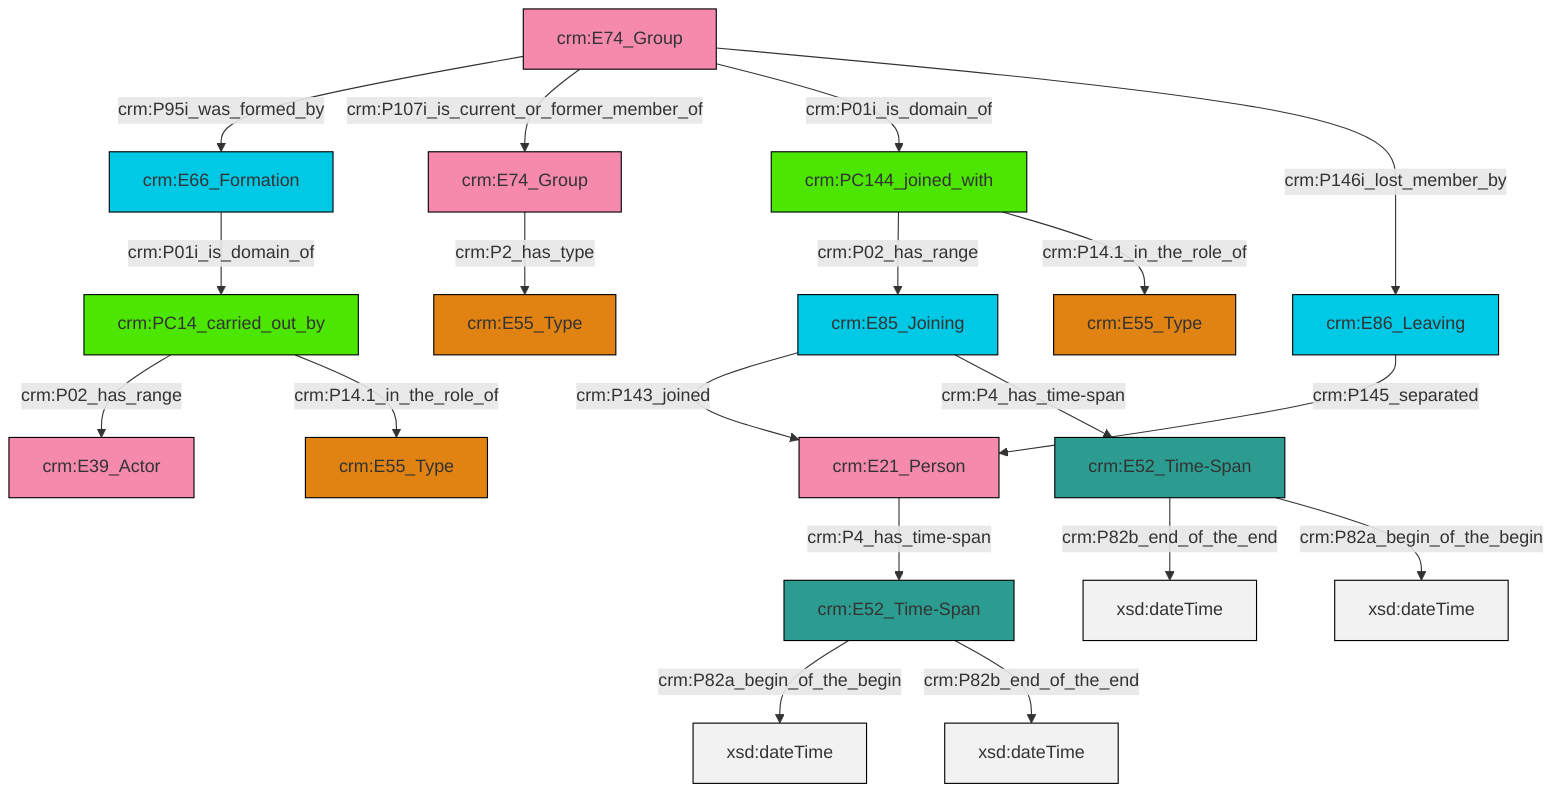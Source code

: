 graph TD
classDef Literal fill:#f2f2f2,stroke:#000000;
classDef CRM_Entity fill:#FFFFFF,stroke:#000000;
classDef Temporal_Entity fill:#00C9E6, stroke:#000000;
classDef Type fill:#E18312, stroke:#000000;
classDef Time-Span fill:#2C9C91, stroke:#000000;
classDef Appellation fill:#FFEB7F, stroke:#000000;
classDef Place fill:#008836, stroke:#000000;
classDef Persistent_Item fill:#B266B2, stroke:#000000;
classDef Conceptual_Object fill:#FFD700, stroke:#000000;
classDef Physical_Thing fill:#D2B48C, stroke:#000000;
classDef Actor fill:#f58aad, stroke:#000000;
classDef PC_Classes fill:#4ce600, stroke:#000000;
classDef Multi fill:#cccccc,stroke:#000000;

4["crm:E21_Person"]:::Actor -->|crm:P4_has_time-span| 5["crm:E52_Time-Span"]:::Time-Span
8["crm:E66_Formation"]:::Temporal_Entity -->|crm:P01i_is_domain_of| 9["crm:PC14_carried_out_by"]:::PC_Classes
10["crm:E85_Joining"]:::Temporal_Entity -->|crm:P143_joined| 4["crm:E21_Person"]:::Actor
15["crm:E86_Leaving"]:::Temporal_Entity -->|crm:P145_separated| 4["crm:E21_Person"]:::Actor
16["crm:E74_Group"]:::Actor -->|crm:P95i_was_formed_by| 8["crm:E66_Formation"]:::Temporal_Entity
17["crm:PC144_joined_with"]:::PC_Classes -->|crm:P02_has_range| 10["crm:E85_Joining"]:::Temporal_Entity
16["crm:E74_Group"]:::Actor -->|crm:P107i_is_current_or_former_member_of| 2["crm:E74_Group"]:::Actor
18["crm:E52_Time-Span"]:::Time-Span -->|crm:P82b_end_of_the_end| 19[xsd:dateTime]:::Literal
9["crm:PC14_carried_out_by"]:::PC_Classes -->|crm:P02_has_range| 6["crm:E39_Actor"]:::Actor
16["crm:E74_Group"]:::Actor -->|crm:P01i_is_domain_of| 17["crm:PC144_joined_with"]:::PC_Classes
10["crm:E85_Joining"]:::Temporal_Entity -->|crm:P4_has_time-span| 18["crm:E52_Time-Span"]:::Time-Span
2["crm:E74_Group"]:::Actor -->|crm:P2_has_type| 20["crm:E55_Type"]:::Type
16["crm:E74_Group"]:::Actor -->|crm:P146i_lost_member_by| 15["crm:E86_Leaving"]:::Temporal_Entity
18["crm:E52_Time-Span"]:::Time-Span -->|crm:P82a_begin_of_the_begin| 22[xsd:dateTime]:::Literal
5["crm:E52_Time-Span"]:::Time-Span -->|crm:P82a_begin_of_the_begin| 23[xsd:dateTime]:::Literal
5["crm:E52_Time-Span"]:::Time-Span -->|crm:P82b_end_of_the_end| 26[xsd:dateTime]:::Literal
9["crm:PC14_carried_out_by"]:::PC_Classes -->|crm:P14.1_in_the_role_of| 0["crm:E55_Type"]:::Type
17["crm:PC144_joined_with"]:::PC_Classes -->|crm:P14.1_in_the_role_of| 24["crm:E55_Type"]:::Type